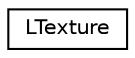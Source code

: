 digraph "Graphical Class Hierarchy"
{
  edge [fontname="Helvetica",fontsize="10",labelfontname="Helvetica",labelfontsize="10"];
  node [fontname="Helvetica",fontsize="10",shape=record];
  rankdir="LR";
  Node0 [label="LTexture",height=0.2,width=0.4,color="black", fillcolor="white", style="filled",URL="$classLTexture.html"];
}
